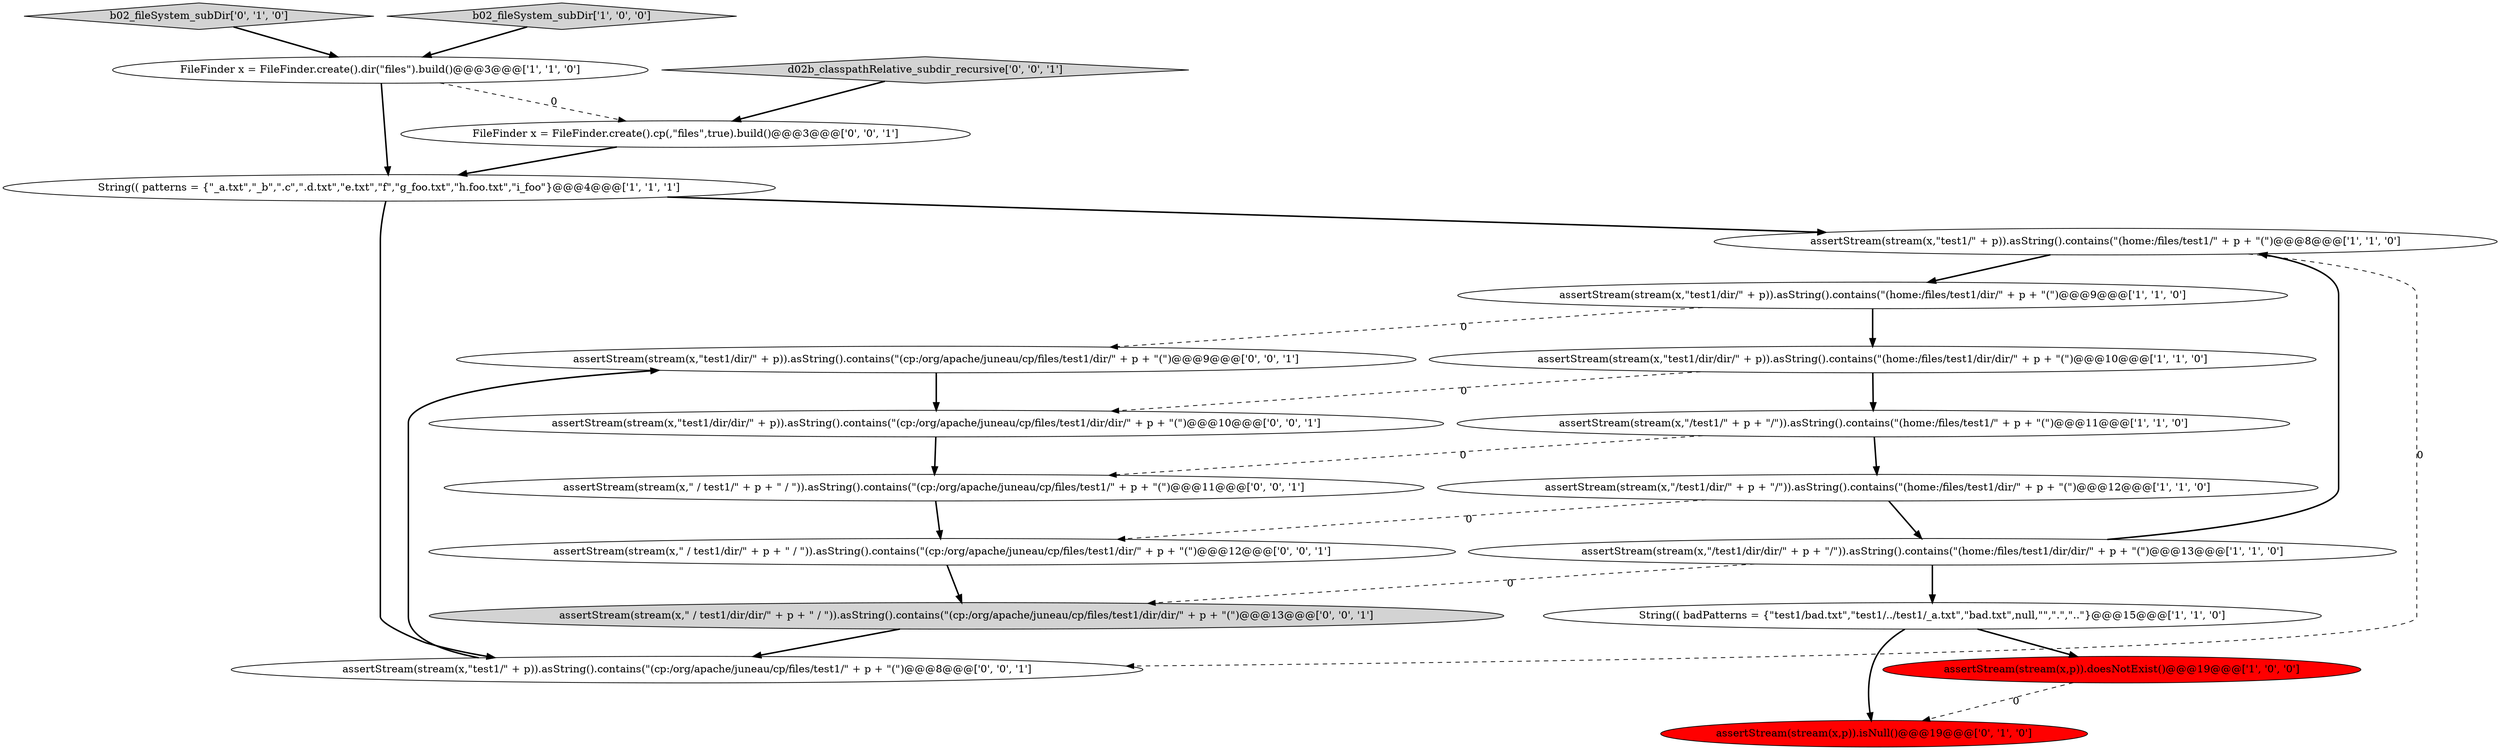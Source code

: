 digraph {
19 [style = filled, label = "assertStream(stream(x,\"test1/dir/\" + p)).asString().contains(\"(cp:/org/apache/juneau/cp/files/test1/dir/\" + p + \"(\")@@@9@@@['0', '0', '1']", fillcolor = white, shape = ellipse image = "AAA0AAABBB3BBB"];
3 [style = filled, label = "assertStream(stream(x,\"test1/\" + p)).asString().contains(\"(home:/files/test1/\" + p + \"(\")@@@8@@@['1', '1', '0']", fillcolor = white, shape = ellipse image = "AAA0AAABBB1BBB"];
4 [style = filled, label = "assertStream(stream(x,\"/test1/dir/dir/\" + p + \"/\")).asString().contains(\"(home:/files/test1/dir/dir/\" + p + \"(\")@@@13@@@['1', '1', '0']", fillcolor = white, shape = ellipse image = "AAA0AAABBB1BBB"];
7 [style = filled, label = "assertStream(stream(x,\"/test1/dir/\" + p + \"/\")).asString().contains(\"(home:/files/test1/dir/\" + p + \"(\")@@@12@@@['1', '1', '0']", fillcolor = white, shape = ellipse image = "AAA0AAABBB1BBB"];
12 [style = filled, label = "b02_fileSystem_subDir['0', '1', '0']", fillcolor = lightgray, shape = diamond image = "AAA0AAABBB2BBB"];
13 [style = filled, label = "FileFinder x = FileFinder.create().cp(,\"files\",true).build()@@@3@@@['0', '0', '1']", fillcolor = white, shape = ellipse image = "AAA0AAABBB3BBB"];
1 [style = filled, label = "FileFinder x = FileFinder.create().dir(\"files\").build()@@@3@@@['1', '1', '0']", fillcolor = white, shape = ellipse image = "AAA0AAABBB1BBB"];
20 [style = filled, label = "assertStream(stream(x,\" / test1/dir/\" + p + \" / \")).asString().contains(\"(cp:/org/apache/juneau/cp/files/test1/dir/\" + p + \"(\")@@@12@@@['0', '0', '1']", fillcolor = white, shape = ellipse image = "AAA0AAABBB3BBB"];
14 [style = filled, label = "assertStream(stream(x,\"test1/\" + p)).asString().contains(\"(cp:/org/apache/juneau/cp/files/test1/\" + p + \"(\")@@@8@@@['0', '0', '1']", fillcolor = white, shape = ellipse image = "AAA0AAABBB3BBB"];
16 [style = filled, label = "assertStream(stream(x,\"test1/dir/dir/\" + p)).asString().contains(\"(cp:/org/apache/juneau/cp/files/test1/dir/dir/\" + p + \"(\")@@@10@@@['0', '0', '1']", fillcolor = white, shape = ellipse image = "AAA0AAABBB3BBB"];
11 [style = filled, label = "assertStream(stream(x,p)).isNull()@@@19@@@['0', '1', '0']", fillcolor = red, shape = ellipse image = "AAA1AAABBB2BBB"];
17 [style = filled, label = "assertStream(stream(x,\" / test1/\" + p + \" / \")).asString().contains(\"(cp:/org/apache/juneau/cp/files/test1/\" + p + \"(\")@@@11@@@['0', '0', '1']", fillcolor = white, shape = ellipse image = "AAA0AAABBB3BBB"];
2 [style = filled, label = "assertStream(stream(x,\"test1/dir/dir/\" + p)).asString().contains(\"(home:/files/test1/dir/dir/\" + p + \"(\")@@@10@@@['1', '1', '0']", fillcolor = white, shape = ellipse image = "AAA0AAABBB1BBB"];
15 [style = filled, label = "assertStream(stream(x,\" / test1/dir/dir/\" + p + \" / \")).asString().contains(\"(cp:/org/apache/juneau/cp/files/test1/dir/dir/\" + p + \"(\")@@@13@@@['0', '0', '1']", fillcolor = lightgray, shape = ellipse image = "AAA0AAABBB3BBB"];
10 [style = filled, label = "String(( badPatterns = {\"test1/bad.txt\",\"test1/../test1/_a.txt\",\"bad.txt\",null,\"\",\".\",\"..\"}@@@15@@@['1', '1', '0']", fillcolor = white, shape = ellipse image = "AAA0AAABBB1BBB"];
8 [style = filled, label = "assertStream(stream(x,p)).doesNotExist()@@@19@@@['1', '0', '0']", fillcolor = red, shape = ellipse image = "AAA1AAABBB1BBB"];
9 [style = filled, label = "b02_fileSystem_subDir['1', '0', '0']", fillcolor = lightgray, shape = diamond image = "AAA0AAABBB1BBB"];
5 [style = filled, label = "String(( patterns = {\"_a.txt\",\"_b\",\".c\",\".d.txt\",\"e.txt\",\"f\",\"g_foo.txt\",\"h.foo.txt\",\"i_foo\"}@@@4@@@['1', '1', '1']", fillcolor = white, shape = ellipse image = "AAA0AAABBB1BBB"];
18 [style = filled, label = "d02b_classpathRelative_subdir_recursive['0', '0', '1']", fillcolor = lightgray, shape = diamond image = "AAA0AAABBB3BBB"];
0 [style = filled, label = "assertStream(stream(x,\"/test1/\" + p + \"/\")).asString().contains(\"(home:/files/test1/\" + p + \"(\")@@@11@@@['1', '1', '0']", fillcolor = white, shape = ellipse image = "AAA0AAABBB1BBB"];
6 [style = filled, label = "assertStream(stream(x,\"test1/dir/\" + p)).asString().contains(\"(home:/files/test1/dir/\" + p + \"(\")@@@9@@@['1', '1', '0']", fillcolor = white, shape = ellipse image = "AAA0AAABBB1BBB"];
1->5 [style = bold, label=""];
5->3 [style = bold, label=""];
4->10 [style = bold, label=""];
4->3 [style = bold, label=""];
15->14 [style = bold, label=""];
7->20 [style = dashed, label="0"];
3->6 [style = bold, label=""];
14->19 [style = bold, label=""];
7->4 [style = bold, label=""];
5->14 [style = bold, label=""];
16->17 [style = bold, label=""];
12->1 [style = bold, label=""];
0->17 [style = dashed, label="0"];
19->16 [style = bold, label=""];
0->7 [style = bold, label=""];
6->2 [style = bold, label=""];
1->13 [style = dashed, label="0"];
2->0 [style = bold, label=""];
10->8 [style = bold, label=""];
4->15 [style = dashed, label="0"];
2->16 [style = dashed, label="0"];
6->19 [style = dashed, label="0"];
18->13 [style = bold, label=""];
13->5 [style = bold, label=""];
8->11 [style = dashed, label="0"];
9->1 [style = bold, label=""];
3->14 [style = dashed, label="0"];
20->15 [style = bold, label=""];
17->20 [style = bold, label=""];
10->11 [style = bold, label=""];
}
